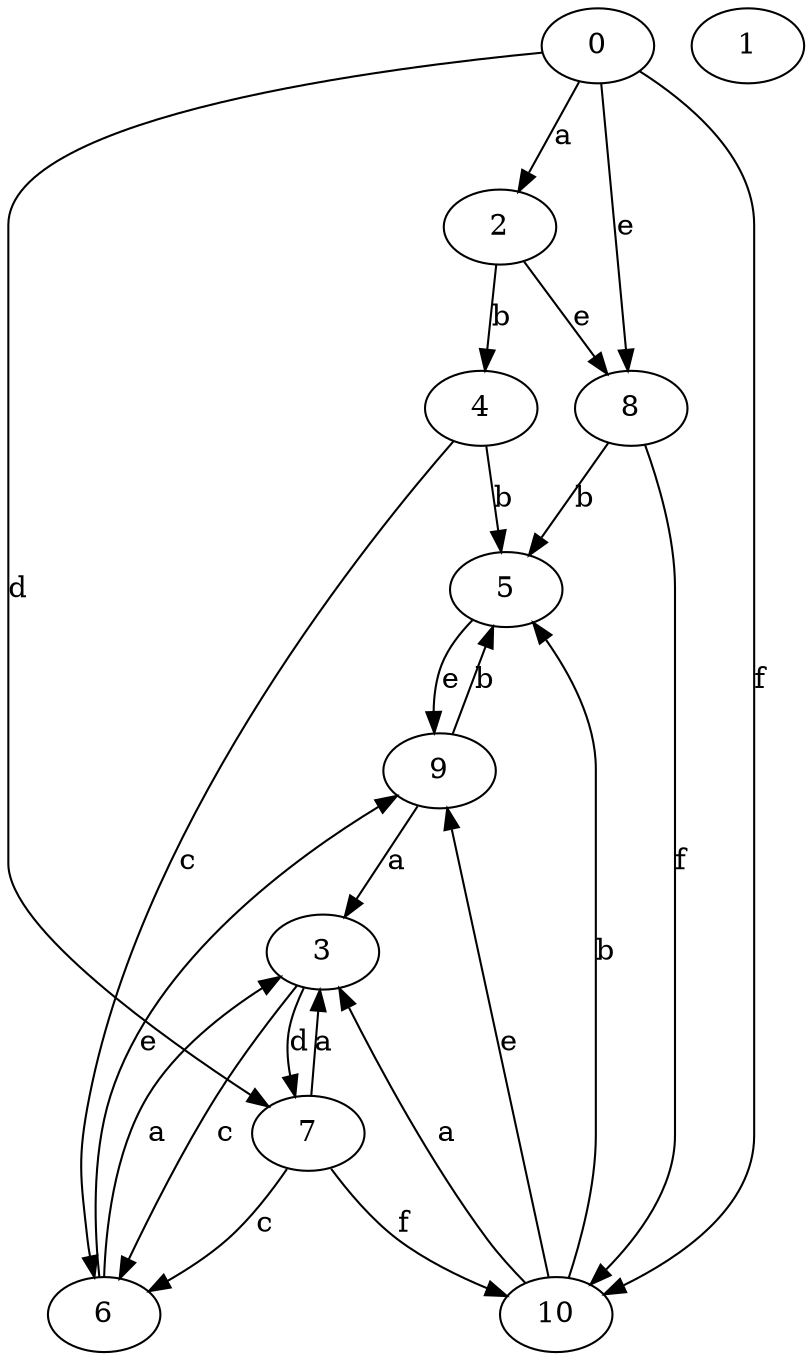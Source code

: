 strict digraph  {
2;
3;
4;
5;
6;
7;
8;
9;
0;
10;
1;
2 -> 4  [label=b];
2 -> 8  [label=e];
3 -> 6  [label=c];
3 -> 7  [label=d];
4 -> 5  [label=b];
4 -> 6  [label=c];
5 -> 9  [label=e];
6 -> 3  [label=a];
6 -> 9  [label=e];
7 -> 3  [label=a];
7 -> 6  [label=c];
7 -> 10  [label=f];
8 -> 5  [label=b];
8 -> 10  [label=f];
9 -> 3  [label=a];
9 -> 5  [label=b];
0 -> 2  [label=a];
0 -> 7  [label=d];
0 -> 8  [label=e];
0 -> 10  [label=f];
10 -> 3  [label=a];
10 -> 5  [label=b];
10 -> 9  [label=e];
}
